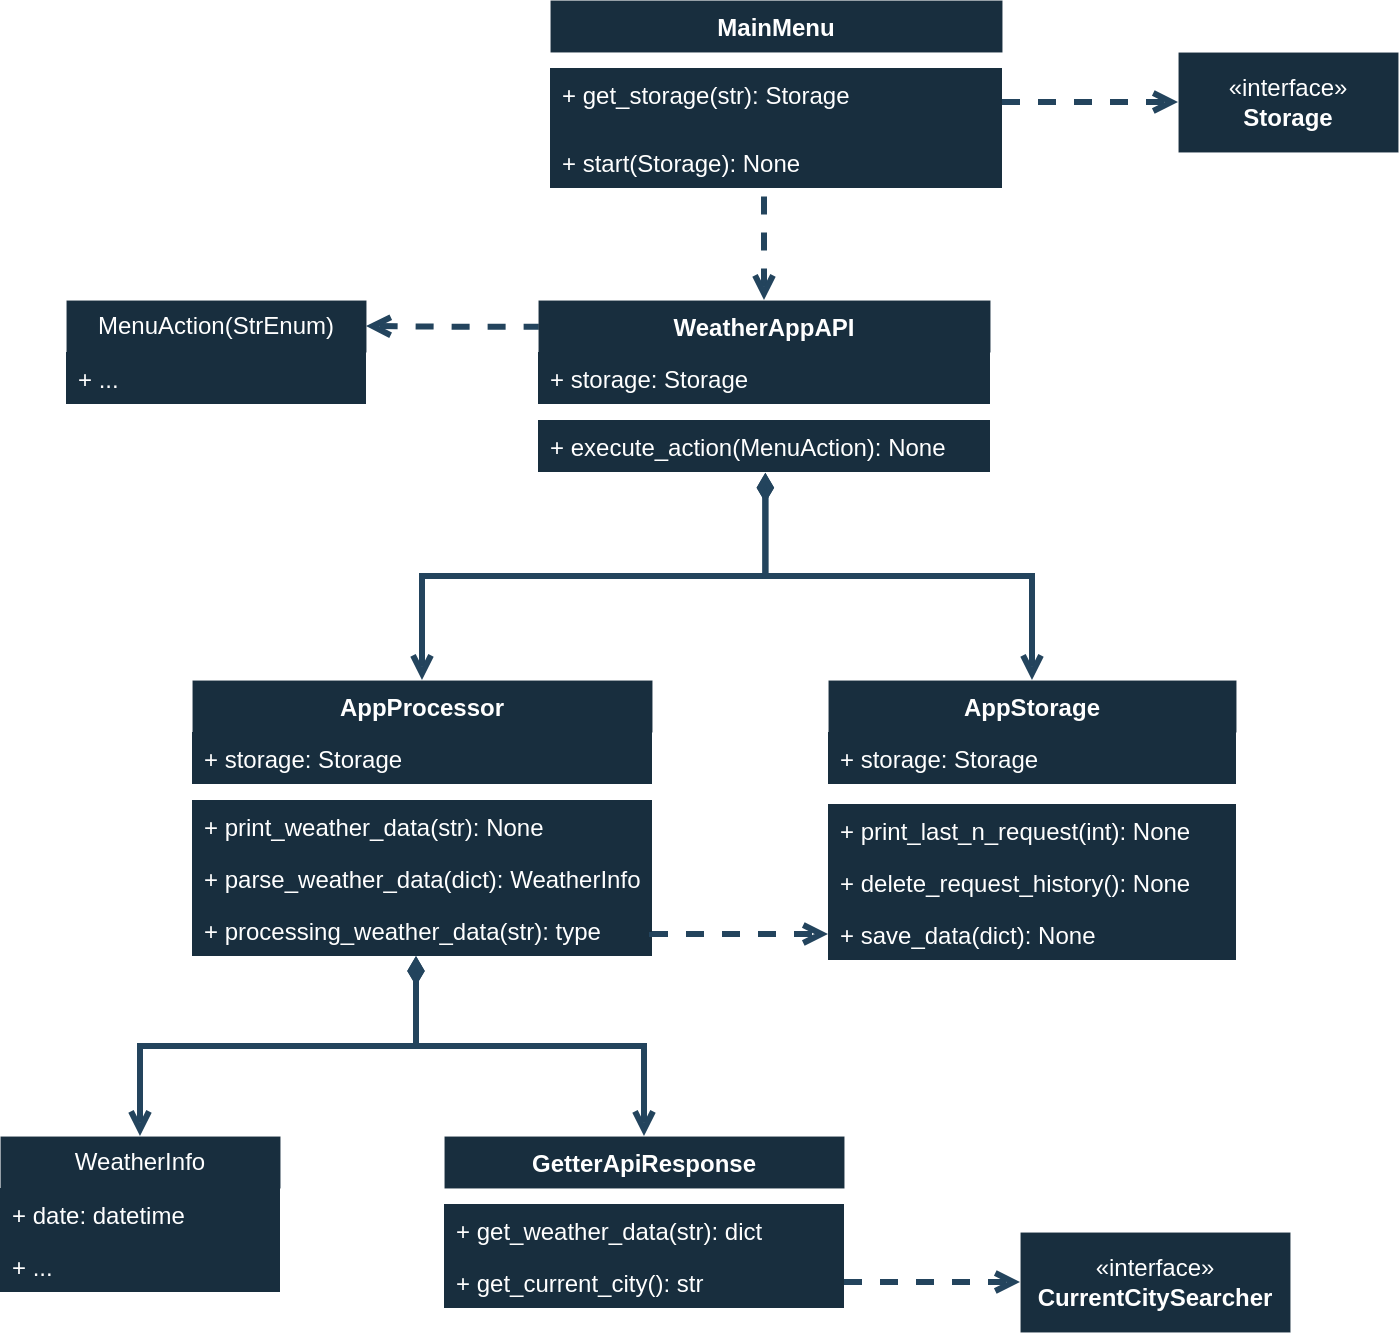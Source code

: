 <mxfile version="22.1.7" type="github" pages="5">
  <diagram id="93b1b9ACabe2tigzqsOj" name="entire_scheme">
    <mxGraphModel dx="1134" dy="871" grid="0" gridSize="10" guides="1" tooltips="1" connect="1" arrows="1" fold="1" page="0" pageScale="1" pageWidth="850" pageHeight="1100" math="0" shadow="0">
      <root>
        <mxCell id="0" />
        <mxCell id="1" parent="0" />
        <mxCell id="PZ9x3JFM8YZ8waJb4UYE-1" value="GetterApiResponse" style="swimlane;fontStyle=1;align=center;verticalAlign=top;childLayout=stackLayout;horizontal=1;startSize=26;horizontalStack=0;resizeParent=1;resizeParentMax=0;resizeLast=0;collapsible=1;marginBottom=0;whiteSpace=wrap;html=1;labelBackgroundColor=none;fillColor=#182E3E;strokeColor=#FFFFFF;fontColor=#FFFFFF;strokeWidth=0;" vertex="1" parent="1">
          <mxGeometry x="1132" y="648" width="200" height="86" as="geometry" />
        </mxCell>
        <mxCell id="PZ9x3JFM8YZ8waJb4UYE-2" value="" style="line;strokeWidth=1;fillColor=none;align=left;verticalAlign=middle;spacingTop=-1;spacingLeft=3;spacingRight=3;rotatable=0;labelPosition=right;points=[];portConstraint=eastwest;strokeColor=#FFFFFF;labelBackgroundColor=none;fontColor=#FFFFFF;" vertex="1" parent="PZ9x3JFM8YZ8waJb4UYE-1">
          <mxGeometry y="26" width="200" height="8" as="geometry" />
        </mxCell>
        <mxCell id="PZ9x3JFM8YZ8waJb4UYE-3" value="+ get_weather_data(str): dict" style="text;strokeColor=none;fillColor=#182E3E;align=left;verticalAlign=top;spacingLeft=4;spacingRight=4;overflow=hidden;rotatable=0;points=[[0,0.5],[1,0.5]];portConstraint=eastwest;whiteSpace=wrap;html=1;labelBackgroundColor=none;fontColor=#FFFFFF;" vertex="1" parent="PZ9x3JFM8YZ8waJb4UYE-1">
          <mxGeometry y="34" width="200" height="26" as="geometry" />
        </mxCell>
        <mxCell id="PZ9x3JFM8YZ8waJb4UYE-4" value="+ get_current_city(): str" style="text;strokeColor=none;fillColor=#182E3E;align=left;verticalAlign=top;spacingLeft=4;spacingRight=4;overflow=hidden;rotatable=0;points=[[0,0.5],[1,0.5]];portConstraint=eastwest;whiteSpace=wrap;html=1;labelBackgroundColor=none;fontColor=#FFFFFF;" vertex="1" parent="PZ9x3JFM8YZ8waJb4UYE-1">
          <mxGeometry y="60" width="200" height="26" as="geometry" />
        </mxCell>
        <mxCell id="PZ9x3JFM8YZ8waJb4UYE-5" value="«interface»&lt;br&gt;&lt;b&gt;CurrentCitySearcher&lt;/b&gt;" style="html=1;whiteSpace=wrap;labelBackgroundColor=none;fillColor=#182E3E;strokeColor=#FFFFFF;fontColor=#FFFFFF;strokeWidth=0;" vertex="1" parent="1">
          <mxGeometry x="1420" y="696" width="135" height="50" as="geometry" />
        </mxCell>
        <mxCell id="PZ9x3JFM8YZ8waJb4UYE-6" style="edgeStyle=orthogonalEdgeStyle;rounded=0;orthogonalLoop=1;jettySize=auto;html=1;exitX=0.5;exitY=0;exitDx=0;exitDy=0;endArrow=diamondThin;endFill=1;labelBackgroundColor=none;strokeColor=#23445D;fontColor=default;strokeWidth=3;startArrow=open;startFill=0;" edge="1" parent="1">
          <mxGeometry relative="1" as="geometry">
            <mxPoint x="980" y="648" as="sourcePoint" />
            <mxPoint x="1118" y="558" as="targetPoint" />
            <Array as="points">
              <mxPoint x="980" y="603" />
              <mxPoint x="1118" y="603" />
              <mxPoint x="1118" y="558" />
            </Array>
          </mxGeometry>
        </mxCell>
        <mxCell id="PZ9x3JFM8YZ8waJb4UYE-7" style="edgeStyle=orthogonalEdgeStyle;rounded=0;orthogonalLoop=1;jettySize=auto;html=1;exitX=0.5;exitY=0;exitDx=0;exitDy=0;endArrow=diamondThin;endFill=1;labelBackgroundColor=none;strokeColor=#23445D;fontColor=default;strokeWidth=3;startArrow=open;startFill=0;" edge="1" parent="1" source="PZ9x3JFM8YZ8waJb4UYE-1">
          <mxGeometry relative="1" as="geometry">
            <mxPoint x="1118" y="558" as="targetPoint" />
            <Array as="points">
              <mxPoint x="1232" y="603" />
              <mxPoint x="1118" y="603" />
              <mxPoint x="1118" y="558" />
            </Array>
          </mxGeometry>
        </mxCell>
        <mxCell id="PZ9x3JFM8YZ8waJb4UYE-8" value="WeatherInfo" style="swimlane;fontStyle=0;childLayout=stackLayout;horizontal=1;startSize=26;fillColor=#182E3E;horizontalStack=0;resizeParent=1;resizeParentMax=0;resizeLast=0;collapsible=1;marginBottom=0;whiteSpace=wrap;html=1;labelBackgroundColor=none;strokeColor=#FFFFFF;fontColor=#FFFFFF;strokeWidth=0;" vertex="1" parent="1">
          <mxGeometry x="910" y="648" width="140" height="78" as="geometry" />
        </mxCell>
        <mxCell id="PZ9x3JFM8YZ8waJb4UYE-9" value="+&amp;nbsp;date: datetime" style="text;strokeColor=none;fillColor=#182E3E;align=left;verticalAlign=top;spacingLeft=4;spacingRight=4;overflow=hidden;rotatable=0;points=[[0,0.5],[1,0.5]];portConstraint=eastwest;whiteSpace=wrap;html=1;labelBackgroundColor=none;fontColor=#FFFFFF;" vertex="1" parent="PZ9x3JFM8YZ8waJb4UYE-8">
          <mxGeometry y="26" width="140" height="26" as="geometry" />
        </mxCell>
        <mxCell id="PZ9x3JFM8YZ8waJb4UYE-10" value="+ ..." style="text;strokeColor=none;fillColor=#182E3E;align=left;verticalAlign=top;spacingLeft=4;spacingRight=4;overflow=hidden;rotatable=0;points=[[0,0.5],[1,0.5]];portConstraint=eastwest;whiteSpace=wrap;html=1;labelBackgroundColor=none;fontColor=#FFFFFF;" vertex="1" parent="PZ9x3JFM8YZ8waJb4UYE-8">
          <mxGeometry y="52" width="140" height="26" as="geometry" />
        </mxCell>
        <mxCell id="PZ9x3JFM8YZ8waJb4UYE-11" style="edgeStyle=orthogonalEdgeStyle;rounded=0;orthogonalLoop=1;jettySize=auto;html=1;exitX=1;exitY=0.5;exitDx=0;exitDy=0;entryX=0;entryY=0.5;entryDx=0;entryDy=0;strokeWidth=3;endArrow=open;endFill=0;strokeColor=#23445D;dashed=1;" edge="1" parent="1" source="PZ9x3JFM8YZ8waJb4UYE-4" target="PZ9x3JFM8YZ8waJb4UYE-5">
          <mxGeometry relative="1" as="geometry" />
        </mxCell>
        <mxCell id="PZ9x3JFM8YZ8waJb4UYE-12" value="MainMenu" style="swimlane;fontStyle=1;align=center;verticalAlign=top;childLayout=stackLayout;horizontal=1;startSize=26;horizontalStack=0;resizeParent=1;resizeParentMax=0;resizeLast=0;collapsible=1;marginBottom=0;whiteSpace=wrap;html=1;labelBackgroundColor=none;fillColor=#182E3E;strokeColor=#FFFFFF;fontColor=#FFFFFF;strokeWidth=0;" vertex="1" parent="1">
          <mxGeometry x="1185" y="80" width="226" height="94" as="geometry" />
        </mxCell>
        <mxCell id="PZ9x3JFM8YZ8waJb4UYE-13" value="" style="line;strokeWidth=1;fillColor=#182E3E;align=left;verticalAlign=middle;spacingTop=-1;spacingLeft=3;spacingRight=3;rotatable=0;labelPosition=right;points=[];portConstraint=eastwest;strokeColor=#FFFFFF;labelBackgroundColor=none;fontColor=#FFFFFF;" vertex="1" parent="PZ9x3JFM8YZ8waJb4UYE-12">
          <mxGeometry y="26" width="226" height="8" as="geometry" />
        </mxCell>
        <mxCell id="PZ9x3JFM8YZ8waJb4UYE-14" value="+ get_storage(str): Storage" style="text;strokeColor=none;fillColor=#182E3E;align=left;verticalAlign=top;spacingLeft=4;spacingRight=4;overflow=hidden;rotatable=0;points=[[0,0.5],[1,0.5]];portConstraint=eastwest;whiteSpace=wrap;html=1;labelBackgroundColor=none;fontColor=#FFFFFF;" vertex="1" parent="PZ9x3JFM8YZ8waJb4UYE-12">
          <mxGeometry y="34" width="226" height="34" as="geometry" />
        </mxCell>
        <mxCell id="PZ9x3JFM8YZ8waJb4UYE-15" value="+ start(Storage): None" style="text;strokeColor=none;fillColor=#182E3E;align=left;verticalAlign=top;spacingLeft=4;spacingRight=4;overflow=hidden;rotatable=0;points=[[0,0.5],[1,0.5]];portConstraint=eastwest;whiteSpace=wrap;html=1;labelBackgroundColor=none;fontColor=#FFFFFF;" vertex="1" parent="PZ9x3JFM8YZ8waJb4UYE-12">
          <mxGeometry y="68" width="226" height="26" as="geometry" />
        </mxCell>
        <mxCell id="PZ9x3JFM8YZ8waJb4UYE-16" value="AppProcessor" style="swimlane;fontStyle=1;align=center;verticalAlign=top;childLayout=stackLayout;horizontal=1;startSize=26;horizontalStack=0;resizeParent=1;resizeParentMax=0;resizeLast=0;collapsible=1;marginBottom=0;whiteSpace=wrap;html=1;labelBackgroundColor=none;fillColor=#182E3E;strokeColor=#FFFFFF;fontColor=#FFFFFF;strokeWidth=0;" vertex="1" parent="1">
          <mxGeometry x="1006" y="420" width="230" height="138" as="geometry" />
        </mxCell>
        <mxCell id="PZ9x3JFM8YZ8waJb4UYE-17" value="+ storage: Storage" style="text;strokeColor=none;fillColor=#182E3E;align=left;verticalAlign=top;spacingLeft=4;spacingRight=4;overflow=hidden;rotatable=0;points=[[0,0.5],[1,0.5]];portConstraint=eastwest;whiteSpace=wrap;html=1;labelBackgroundColor=none;fontColor=#FFFFFF;" vertex="1" parent="PZ9x3JFM8YZ8waJb4UYE-16">
          <mxGeometry y="26" width="230" height="26" as="geometry" />
        </mxCell>
        <mxCell id="PZ9x3JFM8YZ8waJb4UYE-18" value="" style="line;strokeWidth=1;fillColor=none;align=left;verticalAlign=middle;spacingTop=-1;spacingLeft=3;spacingRight=3;rotatable=0;labelPosition=right;points=[];portConstraint=eastwest;strokeColor=#FFFFFF;labelBackgroundColor=none;fontColor=#FFFFFF;" vertex="1" parent="PZ9x3JFM8YZ8waJb4UYE-16">
          <mxGeometry y="52" width="230" height="8" as="geometry" />
        </mxCell>
        <mxCell id="PZ9x3JFM8YZ8waJb4UYE-19" value="+ print_weather_data(str): None" style="text;strokeColor=none;fillColor=#182E3E;align=left;verticalAlign=top;spacingLeft=4;spacingRight=4;overflow=hidden;rotatable=0;points=[[0,0.5],[1,0.5]];portConstraint=eastwest;whiteSpace=wrap;html=1;labelBackgroundColor=none;fontColor=#FFFFFF;" vertex="1" parent="PZ9x3JFM8YZ8waJb4UYE-16">
          <mxGeometry y="60" width="230" height="26" as="geometry" />
        </mxCell>
        <mxCell id="PZ9x3JFM8YZ8waJb4UYE-20" value="+ parse_weather_data(dict): WeatherInfo" style="text;strokeColor=none;fillColor=#182E3E;align=left;verticalAlign=top;spacingLeft=4;spacingRight=4;overflow=hidden;rotatable=0;points=[[0,0.5],[1,0.5]];portConstraint=eastwest;whiteSpace=wrap;html=1;labelBackgroundColor=none;fontColor=#FFFFFF;" vertex="1" parent="PZ9x3JFM8YZ8waJb4UYE-16">
          <mxGeometry y="86" width="230" height="26" as="geometry" />
        </mxCell>
        <mxCell id="PZ9x3JFM8YZ8waJb4UYE-21" value="+ processing_weather_data(str): type" style="text;strokeColor=none;fillColor=#182E3E;align=left;verticalAlign=top;spacingLeft=4;spacingRight=4;overflow=hidden;rotatable=0;points=[[0,0.5],[1,0.5]];portConstraint=eastwest;whiteSpace=wrap;html=1;labelBackgroundColor=none;fontColor=#FFFFFF;" vertex="1" parent="PZ9x3JFM8YZ8waJb4UYE-16">
          <mxGeometry y="112" width="230" height="26" as="geometry" />
        </mxCell>
        <mxCell id="PZ9x3JFM8YZ8waJb4UYE-22" value="AppStorage" style="swimlane;fontStyle=1;align=center;verticalAlign=top;childLayout=stackLayout;horizontal=1;startSize=26;horizontalStack=0;resizeParent=1;resizeParentMax=0;resizeLast=0;collapsible=1;marginBottom=0;whiteSpace=wrap;html=1;labelBackgroundColor=none;fillColor=#182E3E;strokeColor=#FFFFFF;fontColor=#FFFFFF;strokeWidth=0;" vertex="1" parent="1">
          <mxGeometry x="1324" y="420" width="204" height="140" as="geometry" />
        </mxCell>
        <mxCell id="PZ9x3JFM8YZ8waJb4UYE-23" value="+ storage: Storage" style="text;strokeColor=none;fillColor=#182E3E;align=left;verticalAlign=top;spacingLeft=4;spacingRight=4;overflow=hidden;rotatable=0;points=[[0,0.5],[1,0.5]];portConstraint=eastwest;whiteSpace=wrap;html=1;labelBackgroundColor=none;fontColor=#FFFFFF;" vertex="1" parent="PZ9x3JFM8YZ8waJb4UYE-22">
          <mxGeometry y="26" width="204" height="26" as="geometry" />
        </mxCell>
        <mxCell id="PZ9x3JFM8YZ8waJb4UYE-24" value="" style="line;strokeWidth=1;fillColor=none;align=left;verticalAlign=middle;spacingTop=-1;spacingLeft=3;spacingRight=3;rotatable=0;labelPosition=right;points=[];portConstraint=eastwest;strokeColor=#FFFFFF;labelBackgroundColor=none;fontColor=#FFFFFF;" vertex="1" parent="PZ9x3JFM8YZ8waJb4UYE-22">
          <mxGeometry y="52" width="204" height="10" as="geometry" />
        </mxCell>
        <mxCell id="PZ9x3JFM8YZ8waJb4UYE-25" value="+ print_last_n_request(int): None" style="text;strokeColor=none;fillColor=#182E3E;align=left;verticalAlign=top;spacingLeft=4;spacingRight=4;overflow=hidden;rotatable=0;points=[[0,0.5],[1,0.5]];portConstraint=eastwest;whiteSpace=wrap;html=1;labelBackgroundColor=none;fontColor=#FFFFFF;" vertex="1" parent="PZ9x3JFM8YZ8waJb4UYE-22">
          <mxGeometry y="62" width="204" height="26" as="geometry" />
        </mxCell>
        <mxCell id="PZ9x3JFM8YZ8waJb4UYE-26" value="+ delete_request_history(): None" style="text;strokeColor=none;fillColor=#182E3E;align=left;verticalAlign=top;spacingLeft=4;spacingRight=4;overflow=hidden;rotatable=0;points=[[0,0.5],[1,0.5]];portConstraint=eastwest;whiteSpace=wrap;html=1;labelBackgroundColor=none;fontColor=#FFFFFF;" vertex="1" parent="PZ9x3JFM8YZ8waJb4UYE-22">
          <mxGeometry y="88" width="204" height="26" as="geometry" />
        </mxCell>
        <mxCell id="PZ9x3JFM8YZ8waJb4UYE-27" value="+ save_data(dict): None" style="text;strokeColor=none;fillColor=#182E3E;align=left;verticalAlign=top;spacingLeft=4;spacingRight=4;overflow=hidden;rotatable=0;points=[[0,0.5],[1,0.5]];portConstraint=eastwest;whiteSpace=wrap;html=1;labelBackgroundColor=none;fontColor=#FFFFFF;" vertex="1" parent="PZ9x3JFM8YZ8waJb4UYE-22">
          <mxGeometry y="114" width="204" height="26" as="geometry" />
        </mxCell>
        <mxCell id="PZ9x3JFM8YZ8waJb4UYE-28" value="«interface»&lt;br&gt;&lt;b&gt;Storage&lt;/b&gt;" style="html=1;whiteSpace=wrap;labelBackgroundColor=none;fillColor=#182E3E;strokeColor=#FFFFFF;fontColor=#FFFFFF;strokeWidth=0;" vertex="1" parent="1">
          <mxGeometry x="1499" y="106" width="110" height="50" as="geometry" />
        </mxCell>
        <mxCell id="PZ9x3JFM8YZ8waJb4UYE-29" style="edgeStyle=orthogonalEdgeStyle;rounded=0;orthogonalLoop=1;jettySize=auto;html=1;exitX=0.008;exitY=0.156;exitDx=0;exitDy=0;entryX=1;entryY=0.25;entryDx=0;entryDy=0;labelBackgroundColor=none;strokeColor=#23445D;fontColor=default;strokeWidth=3;exitPerimeter=0;dashed=1;endArrow=open;endFill=0;" edge="1" parent="1" source="PZ9x3JFM8YZ8waJb4UYE-30">
          <mxGeometry relative="1" as="geometry">
            <Array as="points" />
            <mxPoint x="1093" y="243" as="targetPoint" />
          </mxGeometry>
        </mxCell>
        <mxCell id="PZ9x3JFM8YZ8waJb4UYE-30" value="WeatherAppAPI" style="swimlane;fontStyle=1;align=center;verticalAlign=top;childLayout=stackLayout;horizontal=1;startSize=26;horizontalStack=0;resizeParent=1;resizeParentMax=0;resizeLast=0;collapsible=1;marginBottom=0;whiteSpace=wrap;html=1;labelBackgroundColor=none;fillColor=#182E3E;strokeColor=#FFFFFF;fontColor=#FFFFFF;strokeWidth=0;" vertex="1" parent="1">
          <mxGeometry x="1179" y="230" width="226" height="86" as="geometry" />
        </mxCell>
        <mxCell id="PZ9x3JFM8YZ8waJb4UYE-31" value="+ storage: Storage" style="text;strokeColor=none;fillColor=#182E3E;align=left;verticalAlign=top;spacingLeft=4;spacingRight=4;overflow=hidden;rotatable=0;points=[[0,0.5],[1,0.5]];portConstraint=eastwest;whiteSpace=wrap;html=1;labelBackgroundColor=none;fontColor=#FFFFFF;" vertex="1" parent="PZ9x3JFM8YZ8waJb4UYE-30">
          <mxGeometry y="26" width="226" height="26" as="geometry" />
        </mxCell>
        <mxCell id="PZ9x3JFM8YZ8waJb4UYE-32" value="" style="line;strokeWidth=1;fillColor=#182E3E;align=left;verticalAlign=middle;spacingTop=-1;spacingLeft=3;spacingRight=3;rotatable=0;labelPosition=right;points=[];portConstraint=eastwest;strokeColor=#FFFFFF;labelBackgroundColor=none;fontColor=#FFFFFF;" vertex="1" parent="PZ9x3JFM8YZ8waJb4UYE-30">
          <mxGeometry y="52" width="226" height="8" as="geometry" />
        </mxCell>
        <mxCell id="PZ9x3JFM8YZ8waJb4UYE-33" value="+ execute_action(MenuAction): None" style="text;strokeColor=none;fillColor=#182E3E;align=left;verticalAlign=top;spacingLeft=4;spacingRight=4;overflow=hidden;rotatable=0;points=[[0,0.5],[1,0.5]];portConstraint=eastwest;whiteSpace=wrap;html=1;labelBackgroundColor=none;fontColor=#FFFFFF;" vertex="1" parent="PZ9x3JFM8YZ8waJb4UYE-30">
          <mxGeometry y="60" width="226" height="26" as="geometry" />
        </mxCell>
        <mxCell id="PZ9x3JFM8YZ8waJb4UYE-34" style="edgeStyle=orthogonalEdgeStyle;rounded=0;orthogonalLoop=1;jettySize=auto;html=1;exitX=0.5;exitY=0;exitDx=0;exitDy=0;endArrow=none;endFill=0;startArrow=open;startFill=0;labelBackgroundColor=none;strokeColor=#23445D;fontColor=default;strokeWidth=3;dashed=1;" edge="1" parent="1" source="PZ9x3JFM8YZ8waJb4UYE-30">
          <mxGeometry relative="1" as="geometry">
            <Array as="points">
              <mxPoint x="1292" y="174" />
            </Array>
            <mxPoint x="1292" y="174" as="targetPoint" />
          </mxGeometry>
        </mxCell>
        <mxCell id="PZ9x3JFM8YZ8waJb4UYE-35" style="edgeStyle=orthogonalEdgeStyle;rounded=0;orthogonalLoop=1;jettySize=auto;html=1;exitX=0.5;exitY=0;exitDx=0;exitDy=0;entryX=0.503;entryY=1.015;entryDx=0;entryDy=0;entryPerimeter=0;endArrow=diamondThin;endFill=1;labelBackgroundColor=none;strokeColor=#23445D;fontColor=default;strokeWidth=3;startArrow=open;startFill=0;" edge="1" parent="1" source="PZ9x3JFM8YZ8waJb4UYE-16" target="PZ9x3JFM8YZ8waJb4UYE-33">
          <mxGeometry relative="1" as="geometry" />
        </mxCell>
        <mxCell id="PZ9x3JFM8YZ8waJb4UYE-36" style="edgeStyle=orthogonalEdgeStyle;rounded=0;orthogonalLoop=1;jettySize=auto;html=1;exitX=0.5;exitY=0;exitDx=0;exitDy=0;entryX=0.503;entryY=1.015;entryDx=0;entryDy=0;entryPerimeter=0;endArrow=diamondThin;endFill=1;labelBackgroundColor=none;strokeColor=#23445D;fontColor=default;strokeWidth=3;startArrow=open;startFill=0;" edge="1" parent="1" source="PZ9x3JFM8YZ8waJb4UYE-22" target="PZ9x3JFM8YZ8waJb4UYE-33">
          <mxGeometry relative="1" as="geometry" />
        </mxCell>
        <mxCell id="PZ9x3JFM8YZ8waJb4UYE-37" value="MenuAction(StrEnum)" style="swimlane;fontStyle=0;childLayout=stackLayout;horizontal=1;startSize=26;fillColor=#182E3E;horizontalStack=0;resizeParent=1;resizeParentMax=0;resizeLast=0;collapsible=1;marginBottom=0;whiteSpace=wrap;html=1;labelBackgroundColor=none;strokeColor=#FFFFFF;fontColor=#FFFFFF;strokeWidth=0;" vertex="1" parent="1">
          <mxGeometry x="943" y="230" width="150" height="52" as="geometry" />
        </mxCell>
        <mxCell id="PZ9x3JFM8YZ8waJb4UYE-38" value="+ ..." style="text;strokeColor=none;fillColor=#182E3E;align=left;verticalAlign=top;spacingLeft=4;spacingRight=4;overflow=hidden;rotatable=0;points=[[0,0.5],[1,0.5]];portConstraint=eastwest;whiteSpace=wrap;html=1;labelBackgroundColor=none;fontColor=#FFFFFF;" vertex="1" parent="PZ9x3JFM8YZ8waJb4UYE-37">
          <mxGeometry y="26" width="150" height="26" as="geometry" />
        </mxCell>
        <mxCell id="PZ9x3JFM8YZ8waJb4UYE-39" style="edgeStyle=orthogonalEdgeStyle;rounded=0;orthogonalLoop=1;jettySize=auto;html=1;entryX=0;entryY=0.5;entryDx=0;entryDy=0;strokeColor=#23445D;strokeWidth=3;dashed=1;endArrow=open;endFill=0;" edge="1" parent="1" target="PZ9x3JFM8YZ8waJb4UYE-27">
          <mxGeometry relative="1" as="geometry">
            <mxPoint x="1236" y="546" as="sourcePoint" />
            <Array as="points">
              <mxPoint x="1236" y="547" />
            </Array>
          </mxGeometry>
        </mxCell>
        <mxCell id="PZ9x3JFM8YZ8waJb4UYE-40" style="edgeStyle=orthogonalEdgeStyle;rounded=0;orthogonalLoop=1;jettySize=auto;html=1;exitX=1;exitY=0.5;exitDx=0;exitDy=0;entryX=0;entryY=0.5;entryDx=0;entryDy=0;strokeWidth=3;endArrow=open;endFill=0;strokeColor=#23445D;dashed=1;" edge="1" parent="1" source="PZ9x3JFM8YZ8waJb4UYE-14" target="PZ9x3JFM8YZ8waJb4UYE-28">
          <mxGeometry relative="1" as="geometry" />
        </mxCell>
      </root>
    </mxGraphModel>
  </diagram>
  <diagram id="C5RBs43oDa-KdzZeNtuy" name="upper_level">
    <mxGraphModel dx="1534" dy="871" grid="0" gridSize="10" guides="1" tooltips="1" connect="1" arrows="1" fold="1" page="0" pageScale="1" pageWidth="827" pageHeight="1169" math="0" shadow="0">
      <root>
        <mxCell id="WIyWlLk6GJQsqaUBKTNV-0" />
        <mxCell id="WIyWlLk6GJQsqaUBKTNV-1" parent="WIyWlLk6GJQsqaUBKTNV-0" />
        <mxCell id="umTQImjbJR3cFgYW0K2t-9" value="MainMenu" style="swimlane;fontStyle=1;align=center;verticalAlign=top;childLayout=stackLayout;horizontal=1;startSize=26;horizontalStack=0;resizeParent=1;resizeParentMax=0;resizeLast=0;collapsible=1;marginBottom=0;whiteSpace=wrap;html=1;labelBackgroundColor=none;fillColor=#182E3E;strokeColor=#FFFFFF;fontColor=#FFFFFF;strokeWidth=0;" parent="WIyWlLk6GJQsqaUBKTNV-1" vertex="1">
          <mxGeometry x="722" y="140" width="226" height="94" as="geometry" />
        </mxCell>
        <mxCell id="umTQImjbJR3cFgYW0K2t-10" value="" style="line;strokeWidth=1;fillColor=#182E3E;align=left;verticalAlign=middle;spacingTop=-1;spacingLeft=3;spacingRight=3;rotatable=0;labelPosition=right;points=[];portConstraint=eastwest;strokeColor=#FFFFFF;labelBackgroundColor=none;fontColor=#FFFFFF;" parent="umTQImjbJR3cFgYW0K2t-9" vertex="1">
          <mxGeometry y="26" width="226" height="8" as="geometry" />
        </mxCell>
        <mxCell id="umTQImjbJR3cFgYW0K2t-11" value="+ get_storage(str): Storage" style="text;strokeColor=none;fillColor=#182E3E;align=left;verticalAlign=top;spacingLeft=4;spacingRight=4;overflow=hidden;rotatable=0;points=[[0,0.5],[1,0.5]];portConstraint=eastwest;whiteSpace=wrap;html=1;labelBackgroundColor=none;fontColor=#FFFFFF;" parent="umTQImjbJR3cFgYW0K2t-9" vertex="1">
          <mxGeometry y="34" width="226" height="34" as="geometry" />
        </mxCell>
        <mxCell id="umTQImjbJR3cFgYW0K2t-12" value="+ start(Storage): None" style="text;strokeColor=none;fillColor=#182E3E;align=left;verticalAlign=top;spacingLeft=4;spacingRight=4;overflow=hidden;rotatable=0;points=[[0,0.5],[1,0.5]];portConstraint=eastwest;whiteSpace=wrap;html=1;labelBackgroundColor=none;fontColor=#FFFFFF;" parent="umTQImjbJR3cFgYW0K2t-9" vertex="1">
          <mxGeometry y="68" width="226" height="26" as="geometry" />
        </mxCell>
        <mxCell id="umTQImjbJR3cFgYW0K2t-29" value="«interface»&lt;br&gt;&lt;b&gt;Storage&lt;/b&gt;" style="html=1;whiteSpace=wrap;labelBackgroundColor=none;fillColor=#182E3E;strokeColor=#FFFFFF;fontColor=#FFFFFF;strokeWidth=0;" parent="WIyWlLk6GJQsqaUBKTNV-1" vertex="1">
          <mxGeometry x="1036" y="166" width="110" height="50" as="geometry" />
        </mxCell>
        <mxCell id="umTQImjbJR3cFgYW0K2t-51" style="edgeStyle=orthogonalEdgeStyle;rounded=0;orthogonalLoop=1;jettySize=auto;html=1;exitX=0.008;exitY=0.156;exitDx=0;exitDy=0;entryX=1;entryY=0.25;entryDx=0;entryDy=0;labelBackgroundColor=none;strokeColor=#23445D;fontColor=default;strokeWidth=3;exitPerimeter=0;dashed=1;endArrow=open;endFill=0;" parent="WIyWlLk6GJQsqaUBKTNV-1" source="umTQImjbJR3cFgYW0K2t-52" edge="1">
          <mxGeometry relative="1" as="geometry">
            <Array as="points" />
            <mxPoint x="630" y="303" as="targetPoint" />
          </mxGeometry>
        </mxCell>
        <mxCell id="umTQImjbJR3cFgYW0K2t-52" value="WeatherAppAPI" style="swimlane;fontStyle=1;align=center;verticalAlign=top;childLayout=stackLayout;horizontal=1;startSize=26;horizontalStack=0;resizeParent=1;resizeParentMax=0;resizeLast=0;collapsible=1;marginBottom=0;whiteSpace=wrap;html=1;labelBackgroundColor=none;fillColor=#182E3E;strokeColor=#FFFFFF;fontColor=#FFFFFF;strokeWidth=0;" parent="WIyWlLk6GJQsqaUBKTNV-1" vertex="1">
          <mxGeometry x="716" y="290" width="226" height="86" as="geometry" />
        </mxCell>
        <mxCell id="umTQImjbJR3cFgYW0K2t-53" value="+ storage: Storage" style="text;strokeColor=none;fillColor=#182E3E;align=left;verticalAlign=top;spacingLeft=4;spacingRight=4;overflow=hidden;rotatable=0;points=[[0,0.5],[1,0.5]];portConstraint=eastwest;whiteSpace=wrap;html=1;labelBackgroundColor=none;fontColor=#FFFFFF;" parent="umTQImjbJR3cFgYW0K2t-52" vertex="1">
          <mxGeometry y="26" width="226" height="26" as="geometry" />
        </mxCell>
        <mxCell id="umTQImjbJR3cFgYW0K2t-54" value="" style="line;strokeWidth=1;fillColor=#182E3E;align=left;verticalAlign=middle;spacingTop=-1;spacingLeft=3;spacingRight=3;rotatable=0;labelPosition=right;points=[];portConstraint=eastwest;strokeColor=#FFFFFF;labelBackgroundColor=none;fontColor=#FFFFFF;" parent="umTQImjbJR3cFgYW0K2t-52" vertex="1">
          <mxGeometry y="52" width="226" height="8" as="geometry" />
        </mxCell>
        <mxCell id="umTQImjbJR3cFgYW0K2t-55" value="+ execute_action(MenuAction): None" style="text;strokeColor=none;fillColor=#182E3E;align=left;verticalAlign=top;spacingLeft=4;spacingRight=4;overflow=hidden;rotatable=0;points=[[0,0.5],[1,0.5]];portConstraint=eastwest;whiteSpace=wrap;html=1;labelBackgroundColor=none;fontColor=#FFFFFF;" parent="umTQImjbJR3cFgYW0K2t-52" vertex="1">
          <mxGeometry y="60" width="226" height="26" as="geometry" />
        </mxCell>
        <mxCell id="umTQImjbJR3cFgYW0K2t-58" style="edgeStyle=orthogonalEdgeStyle;rounded=0;orthogonalLoop=1;jettySize=auto;html=1;exitX=0.5;exitY=0;exitDx=0;exitDy=0;endArrow=none;endFill=0;startArrow=open;startFill=0;labelBackgroundColor=none;strokeColor=#23445D;fontColor=default;strokeWidth=3;dashed=1;" parent="WIyWlLk6GJQsqaUBKTNV-1" source="umTQImjbJR3cFgYW0K2t-52" edge="1">
          <mxGeometry relative="1" as="geometry">
            <Array as="points">
              <mxPoint x="829" y="234" />
            </Array>
            <mxPoint x="829" y="234" as="targetPoint" />
          </mxGeometry>
        </mxCell>
        <mxCell id="umTQImjbJR3cFgYW0K2t-63" value="MenuAction(StrEnum)" style="swimlane;fontStyle=0;childLayout=stackLayout;horizontal=1;startSize=26;fillColor=#182E3E;horizontalStack=0;resizeParent=1;resizeParentMax=0;resizeLast=0;collapsible=1;marginBottom=0;whiteSpace=wrap;html=1;labelBackgroundColor=none;strokeColor=#FFFFFF;fontColor=#FFFFFF;strokeWidth=0;" parent="WIyWlLk6GJQsqaUBKTNV-1" vertex="1">
          <mxGeometry x="480" y="290" width="150" height="52" as="geometry" />
        </mxCell>
        <mxCell id="umTQImjbJR3cFgYW0K2t-64" value="+ ..." style="text;strokeColor=none;fillColor=#182E3E;align=left;verticalAlign=top;spacingLeft=4;spacingRight=4;overflow=hidden;rotatable=0;points=[[0,0.5],[1,0.5]];portConstraint=eastwest;whiteSpace=wrap;html=1;labelBackgroundColor=none;fontColor=#FFFFFF;" parent="umTQImjbJR3cFgYW0K2t-63" vertex="1">
          <mxGeometry y="26" width="150" height="26" as="geometry" />
        </mxCell>
        <mxCell id="QpEJRGyFlIouamz-r-d9-1" style="edgeStyle=orthogonalEdgeStyle;rounded=0;orthogonalLoop=1;jettySize=auto;html=1;exitX=1;exitY=0.5;exitDx=0;exitDy=0;entryX=0;entryY=0.5;entryDx=0;entryDy=0;strokeWidth=3;endArrow=open;endFill=0;strokeColor=#23445D;dashed=1;" edge="1" parent="WIyWlLk6GJQsqaUBKTNV-1" source="umTQImjbJR3cFgYW0K2t-11" target="umTQImjbJR3cFgYW0K2t-29">
          <mxGeometry relative="1" as="geometry" />
        </mxCell>
      </root>
    </mxGraphModel>
  </diagram>
  <diagram id="RRtxWI4iG5rRKUanPXGy" name="bottom_level">
    <mxGraphModel dx="771" dy="708" grid="0" gridSize="10" guides="1" tooltips="1" connect="1" arrows="1" fold="1" page="0" pageScale="1" pageWidth="850" pageHeight="1100" math="0" shadow="0">
      <root>
        <mxCell id="0" />
        <mxCell id="1" parent="0" />
        <mxCell id="ictvwXV3fuZVK6ms2mgW-1" value="AppProcessor" style="swimlane;fontStyle=1;align=center;verticalAlign=top;childLayout=stackLayout;horizontal=1;startSize=26;horizontalStack=0;resizeParent=1;resizeParentMax=0;resizeLast=0;collapsible=1;marginBottom=0;whiteSpace=wrap;html=1;labelBackgroundColor=none;fillColor=#182E3E;strokeColor=#FFFFFF;fontColor=#FFFFFF;strokeWidth=0;" vertex="1" parent="1">
          <mxGeometry x="953" y="330" width="230" height="138" as="geometry" />
        </mxCell>
        <mxCell id="ictvwXV3fuZVK6ms2mgW-2" value="+ storage: Storage" style="text;strokeColor=none;fillColor=#182E3E;align=left;verticalAlign=top;spacingLeft=4;spacingRight=4;overflow=hidden;rotatable=0;points=[[0,0.5],[1,0.5]];portConstraint=eastwest;whiteSpace=wrap;html=1;labelBackgroundColor=none;fontColor=#FFFFFF;" vertex="1" parent="ictvwXV3fuZVK6ms2mgW-1">
          <mxGeometry y="26" width="230" height="26" as="geometry" />
        </mxCell>
        <mxCell id="ictvwXV3fuZVK6ms2mgW-3" value="" style="line;strokeWidth=1;fillColor=none;align=left;verticalAlign=middle;spacingTop=-1;spacingLeft=3;spacingRight=3;rotatable=0;labelPosition=right;points=[];portConstraint=eastwest;strokeColor=#FFFFFF;labelBackgroundColor=none;fontColor=#FFFFFF;" vertex="1" parent="ictvwXV3fuZVK6ms2mgW-1">
          <mxGeometry y="52" width="230" height="8" as="geometry" />
        </mxCell>
        <mxCell id="ictvwXV3fuZVK6ms2mgW-4" value="+ print_weather_data(str): None" style="text;strokeColor=none;fillColor=#182E3E;align=left;verticalAlign=top;spacingLeft=4;spacingRight=4;overflow=hidden;rotatable=0;points=[[0,0.5],[1,0.5]];portConstraint=eastwest;whiteSpace=wrap;html=1;labelBackgroundColor=none;fontColor=#FFFFFF;" vertex="1" parent="ictvwXV3fuZVK6ms2mgW-1">
          <mxGeometry y="60" width="230" height="26" as="geometry" />
        </mxCell>
        <mxCell id="ictvwXV3fuZVK6ms2mgW-5" value="+ parse_weather_data(dict): WeatherInfo" style="text;strokeColor=none;fillColor=#182E3E;align=left;verticalAlign=top;spacingLeft=4;spacingRight=4;overflow=hidden;rotatable=0;points=[[0,0.5],[1,0.5]];portConstraint=eastwest;whiteSpace=wrap;html=1;labelBackgroundColor=none;fontColor=#FFFFFF;" vertex="1" parent="ictvwXV3fuZVK6ms2mgW-1">
          <mxGeometry y="86" width="230" height="26" as="geometry" />
        </mxCell>
        <mxCell id="ictvwXV3fuZVK6ms2mgW-6" value="+ processing_weather_data(str): type" style="text;strokeColor=none;fillColor=#182E3E;align=left;verticalAlign=top;spacingLeft=4;spacingRight=4;overflow=hidden;rotatable=0;points=[[0,0.5],[1,0.5]];portConstraint=eastwest;whiteSpace=wrap;html=1;labelBackgroundColor=none;fontColor=#FFFFFF;" vertex="1" parent="ictvwXV3fuZVK6ms2mgW-1">
          <mxGeometry y="112" width="230" height="26" as="geometry" />
        </mxCell>
        <mxCell id="ictvwXV3fuZVK6ms2mgW-7" value="AppStorage" style="swimlane;fontStyle=1;align=center;verticalAlign=top;childLayout=stackLayout;horizontal=1;startSize=26;horizontalStack=0;resizeParent=1;resizeParentMax=0;resizeLast=0;collapsible=1;marginBottom=0;whiteSpace=wrap;html=1;labelBackgroundColor=none;fillColor=#182E3E;strokeColor=#FFFFFF;fontColor=#FFFFFF;strokeWidth=0;" vertex="1" parent="1">
          <mxGeometry x="1271" y="330" width="204" height="140" as="geometry" />
        </mxCell>
        <mxCell id="ictvwXV3fuZVK6ms2mgW-8" value="+ storage: Storage" style="text;strokeColor=none;fillColor=#182E3E;align=left;verticalAlign=top;spacingLeft=4;spacingRight=4;overflow=hidden;rotatable=0;points=[[0,0.5],[1,0.5]];portConstraint=eastwest;whiteSpace=wrap;html=1;labelBackgroundColor=none;fontColor=#FFFFFF;" vertex="1" parent="ictvwXV3fuZVK6ms2mgW-7">
          <mxGeometry y="26" width="204" height="26" as="geometry" />
        </mxCell>
        <mxCell id="ictvwXV3fuZVK6ms2mgW-9" value="" style="line;strokeWidth=1;fillColor=none;align=left;verticalAlign=middle;spacingTop=-1;spacingLeft=3;spacingRight=3;rotatable=0;labelPosition=right;points=[];portConstraint=eastwest;strokeColor=#FFFFFF;labelBackgroundColor=none;fontColor=#FFFFFF;" vertex="1" parent="ictvwXV3fuZVK6ms2mgW-7">
          <mxGeometry y="52" width="204" height="10" as="geometry" />
        </mxCell>
        <mxCell id="ictvwXV3fuZVK6ms2mgW-10" value="+ print_last_n_request(int): None" style="text;strokeColor=none;fillColor=#182E3E;align=left;verticalAlign=top;spacingLeft=4;spacingRight=4;overflow=hidden;rotatable=0;points=[[0,0.5],[1,0.5]];portConstraint=eastwest;whiteSpace=wrap;html=1;labelBackgroundColor=none;fontColor=#FFFFFF;" vertex="1" parent="ictvwXV3fuZVK6ms2mgW-7">
          <mxGeometry y="62" width="204" height="26" as="geometry" />
        </mxCell>
        <mxCell id="ictvwXV3fuZVK6ms2mgW-11" value="+ delete_request_history(): None" style="text;strokeColor=none;fillColor=#182E3E;align=left;verticalAlign=top;spacingLeft=4;spacingRight=4;overflow=hidden;rotatable=0;points=[[0,0.5],[1,0.5]];portConstraint=eastwest;whiteSpace=wrap;html=1;labelBackgroundColor=none;fontColor=#FFFFFF;" vertex="1" parent="ictvwXV3fuZVK6ms2mgW-7">
          <mxGeometry y="88" width="204" height="26" as="geometry" />
        </mxCell>
        <mxCell id="ictvwXV3fuZVK6ms2mgW-12" value="+ save_data(dict): None" style="text;strokeColor=none;fillColor=#182E3E;align=left;verticalAlign=top;spacingLeft=4;spacingRight=4;overflow=hidden;rotatable=0;points=[[0,0.5],[1,0.5]];portConstraint=eastwest;whiteSpace=wrap;html=1;labelBackgroundColor=none;fontColor=#FFFFFF;" vertex="1" parent="ictvwXV3fuZVK6ms2mgW-7">
          <mxGeometry y="114" width="204" height="26" as="geometry" />
        </mxCell>
        <mxCell id="ictvwXV3fuZVK6ms2mgW-13" style="edgeStyle=orthogonalEdgeStyle;rounded=0;orthogonalLoop=1;jettySize=auto;html=1;exitX=0.008;exitY=0.156;exitDx=0;exitDy=0;entryX=1;entryY=0.25;entryDx=0;entryDy=0;labelBackgroundColor=none;strokeColor=#23445D;fontColor=default;strokeWidth=3;exitPerimeter=0;dashed=1;endArrow=open;endFill=0;" edge="1" parent="1" source="ictvwXV3fuZVK6ms2mgW-14">
          <mxGeometry relative="1" as="geometry">
            <Array as="points" />
            <mxPoint x="1040" y="153" as="targetPoint" />
          </mxGeometry>
        </mxCell>
        <mxCell id="ictvwXV3fuZVK6ms2mgW-14" value="WeatherAppAPI" style="swimlane;fontStyle=1;align=center;verticalAlign=top;childLayout=stackLayout;horizontal=1;startSize=26;horizontalStack=0;resizeParent=1;resizeParentMax=0;resizeLast=0;collapsible=1;marginBottom=0;whiteSpace=wrap;html=1;labelBackgroundColor=none;fillColor=#182E3E;strokeColor=#FFFFFF;fontColor=#FFFFFF;strokeWidth=0;" vertex="1" parent="1">
          <mxGeometry x="1126" y="140" width="226" height="86" as="geometry" />
        </mxCell>
        <mxCell id="ictvwXV3fuZVK6ms2mgW-15" value="+ storage: Storage" style="text;strokeColor=none;fillColor=#182E3E;align=left;verticalAlign=top;spacingLeft=4;spacingRight=4;overflow=hidden;rotatable=0;points=[[0,0.5],[1,0.5]];portConstraint=eastwest;whiteSpace=wrap;html=1;labelBackgroundColor=none;fontColor=#FFFFFF;" vertex="1" parent="ictvwXV3fuZVK6ms2mgW-14">
          <mxGeometry y="26" width="226" height="26" as="geometry" />
        </mxCell>
        <mxCell id="ictvwXV3fuZVK6ms2mgW-16" value="" style="line;strokeWidth=1;fillColor=#182E3E;align=left;verticalAlign=middle;spacingTop=-1;spacingLeft=3;spacingRight=3;rotatable=0;labelPosition=right;points=[];portConstraint=eastwest;strokeColor=#FFFFFF;labelBackgroundColor=none;fontColor=#FFFFFF;" vertex="1" parent="ictvwXV3fuZVK6ms2mgW-14">
          <mxGeometry y="52" width="226" height="8" as="geometry" />
        </mxCell>
        <mxCell id="ictvwXV3fuZVK6ms2mgW-17" value="+ execute_action(MenuAction): None" style="text;strokeColor=none;fillColor=#182E3E;align=left;verticalAlign=top;spacingLeft=4;spacingRight=4;overflow=hidden;rotatable=0;points=[[0,0.5],[1,0.5]];portConstraint=eastwest;whiteSpace=wrap;html=1;labelBackgroundColor=none;fontColor=#FFFFFF;" vertex="1" parent="ictvwXV3fuZVK6ms2mgW-14">
          <mxGeometry y="60" width="226" height="26" as="geometry" />
        </mxCell>
        <mxCell id="ictvwXV3fuZVK6ms2mgW-18" style="edgeStyle=orthogonalEdgeStyle;rounded=0;orthogonalLoop=1;jettySize=auto;html=1;exitX=0.5;exitY=0;exitDx=0;exitDy=0;entryX=0.503;entryY=1.015;entryDx=0;entryDy=0;entryPerimeter=0;endArrow=diamondThin;endFill=1;labelBackgroundColor=none;strokeColor=#23445D;fontColor=default;strokeWidth=3;startArrow=open;startFill=0;" edge="1" parent="1" source="ictvwXV3fuZVK6ms2mgW-1" target="ictvwXV3fuZVK6ms2mgW-17">
          <mxGeometry relative="1" as="geometry" />
        </mxCell>
        <mxCell id="ictvwXV3fuZVK6ms2mgW-19" style="edgeStyle=orthogonalEdgeStyle;rounded=0;orthogonalLoop=1;jettySize=auto;html=1;exitX=0.5;exitY=0;exitDx=0;exitDy=0;entryX=0.503;entryY=1.015;entryDx=0;entryDy=0;entryPerimeter=0;endArrow=diamondThin;endFill=1;labelBackgroundColor=none;strokeColor=#23445D;fontColor=default;strokeWidth=3;startArrow=open;startFill=0;" edge="1" parent="1" source="ictvwXV3fuZVK6ms2mgW-7" target="ictvwXV3fuZVK6ms2mgW-17">
          <mxGeometry relative="1" as="geometry" />
        </mxCell>
        <mxCell id="ictvwXV3fuZVK6ms2mgW-20" value="MenuAction(StrEnum)" style="swimlane;fontStyle=0;childLayout=stackLayout;horizontal=1;startSize=26;fillColor=#182E3E;horizontalStack=0;resizeParent=1;resizeParentMax=0;resizeLast=0;collapsible=1;marginBottom=0;whiteSpace=wrap;html=1;labelBackgroundColor=none;strokeColor=#FFFFFF;fontColor=#FFFFFF;strokeWidth=0;" vertex="1" parent="1">
          <mxGeometry x="890" y="140" width="150" height="52" as="geometry" />
        </mxCell>
        <mxCell id="ictvwXV3fuZVK6ms2mgW-21" value="+ ..." style="text;strokeColor=none;fillColor=#182E3E;align=left;verticalAlign=top;spacingLeft=4;spacingRight=4;overflow=hidden;rotatable=0;points=[[0,0.5],[1,0.5]];portConstraint=eastwest;whiteSpace=wrap;html=1;labelBackgroundColor=none;fontColor=#FFFFFF;" vertex="1" parent="ictvwXV3fuZVK6ms2mgW-20">
          <mxGeometry y="26" width="150" height="26" as="geometry" />
        </mxCell>
        <mxCell id="ictvwXV3fuZVK6ms2mgW-22" style="edgeStyle=orthogonalEdgeStyle;rounded=0;orthogonalLoop=1;jettySize=auto;html=1;entryX=0;entryY=0.5;entryDx=0;entryDy=0;strokeColor=#23445D;strokeWidth=3;dashed=1;endArrow=open;endFill=0;" edge="1" parent="1" target="ictvwXV3fuZVK6ms2mgW-12">
          <mxGeometry relative="1" as="geometry">
            <mxPoint x="1183" y="456" as="sourcePoint" />
            <Array as="points">
              <mxPoint x="1183" y="457" />
            </Array>
          </mxGeometry>
        </mxCell>
      </root>
    </mxGraphModel>
  </diagram>
  <diagram id="ulKI2mhbLwXt1zwexUtd" name="parts_1">
    <mxGraphModel dx="1134" dy="471" grid="0" gridSize="10" guides="1" tooltips="1" connect="1" arrows="1" fold="1" page="0" pageScale="1" pageWidth="850" pageHeight="1100" math="0" shadow="0">
      <root>
        <mxCell id="0" />
        <mxCell id="1" parent="0" />
        <mxCell id="ztalUJ6sg7yxiQi0avOw-1" value="GetterApiResponse" style="swimlane;fontStyle=1;align=center;verticalAlign=top;childLayout=stackLayout;horizontal=1;startSize=26;horizontalStack=0;resizeParent=1;resizeParentMax=0;resizeLast=0;collapsible=1;marginBottom=0;whiteSpace=wrap;html=1;labelBackgroundColor=none;fillColor=#182E3E;strokeColor=#FFFFFF;fontColor=#FFFFFF;strokeWidth=0;" vertex="1" parent="1">
          <mxGeometry x="1132" y="648" width="200" height="86" as="geometry" />
        </mxCell>
        <mxCell id="ztalUJ6sg7yxiQi0avOw-2" value="" style="line;strokeWidth=1;fillColor=none;align=left;verticalAlign=middle;spacingTop=-1;spacingLeft=3;spacingRight=3;rotatable=0;labelPosition=right;points=[];portConstraint=eastwest;strokeColor=#FFFFFF;labelBackgroundColor=none;fontColor=#FFFFFF;" vertex="1" parent="ztalUJ6sg7yxiQi0avOw-1">
          <mxGeometry y="26" width="200" height="8" as="geometry" />
        </mxCell>
        <mxCell id="ztalUJ6sg7yxiQi0avOw-3" value="+ get_weather_data(str): dict" style="text;strokeColor=none;fillColor=#182E3E;align=left;verticalAlign=top;spacingLeft=4;spacingRight=4;overflow=hidden;rotatable=0;points=[[0,0.5],[1,0.5]];portConstraint=eastwest;whiteSpace=wrap;html=1;labelBackgroundColor=none;fontColor=#FFFFFF;" vertex="1" parent="ztalUJ6sg7yxiQi0avOw-1">
          <mxGeometry y="34" width="200" height="26" as="geometry" />
        </mxCell>
        <mxCell id="ztalUJ6sg7yxiQi0avOw-4" value="+ get_current_city(): str" style="text;strokeColor=none;fillColor=#182E3E;align=left;verticalAlign=top;spacingLeft=4;spacingRight=4;overflow=hidden;rotatable=0;points=[[0,0.5],[1,0.5]];portConstraint=eastwest;whiteSpace=wrap;html=1;labelBackgroundColor=none;fontColor=#FFFFFF;" vertex="1" parent="ztalUJ6sg7yxiQi0avOw-1">
          <mxGeometry y="60" width="200" height="26" as="geometry" />
        </mxCell>
        <mxCell id="ztalUJ6sg7yxiQi0avOw-17" value="«interface»&lt;br&gt;&lt;b&gt;CurrentCitySearcher&lt;/b&gt;" style="html=1;whiteSpace=wrap;labelBackgroundColor=none;fillColor=#182E3E;strokeColor=#FFFFFF;fontColor=#FFFFFF;strokeWidth=0;" vertex="1" parent="1">
          <mxGeometry x="1420" y="696" width="135" height="50" as="geometry" />
        </mxCell>
        <mxCell id="ztalUJ6sg7yxiQi0avOw-18" style="edgeStyle=orthogonalEdgeStyle;rounded=0;orthogonalLoop=1;jettySize=auto;html=1;exitX=0.5;exitY=0;exitDx=0;exitDy=0;endArrow=diamondThin;endFill=1;labelBackgroundColor=none;strokeColor=#23445D;fontColor=default;strokeWidth=3;startArrow=open;startFill=0;" edge="1" parent="1">
          <mxGeometry relative="1" as="geometry">
            <mxPoint x="980" y="648" as="sourcePoint" />
            <mxPoint x="1118" y="558" as="targetPoint" />
            <Array as="points">
              <mxPoint x="980" y="603" />
              <mxPoint x="1118" y="603" />
              <mxPoint x="1118" y="558" />
            </Array>
          </mxGeometry>
        </mxCell>
        <mxCell id="ztalUJ6sg7yxiQi0avOw-19" style="edgeStyle=orthogonalEdgeStyle;rounded=0;orthogonalLoop=1;jettySize=auto;html=1;exitX=0.5;exitY=0;exitDx=0;exitDy=0;endArrow=diamondThin;endFill=1;labelBackgroundColor=none;strokeColor=#23445D;fontColor=default;strokeWidth=3;startArrow=open;startFill=0;" edge="1" parent="1" source="ztalUJ6sg7yxiQi0avOw-1">
          <mxGeometry relative="1" as="geometry">
            <mxPoint x="1118" y="558" as="targetPoint" />
            <Array as="points">
              <mxPoint x="1232" y="603" />
              <mxPoint x="1118" y="603" />
              <mxPoint x="1118" y="558" />
            </Array>
          </mxGeometry>
        </mxCell>
        <mxCell id="ztalUJ6sg7yxiQi0avOw-20" value="WeatherInfo" style="swimlane;fontStyle=0;childLayout=stackLayout;horizontal=1;startSize=26;fillColor=#182E3E;horizontalStack=0;resizeParent=1;resizeParentMax=0;resizeLast=0;collapsible=1;marginBottom=0;whiteSpace=wrap;html=1;labelBackgroundColor=none;strokeColor=#FFFFFF;fontColor=#FFFFFF;strokeWidth=0;" vertex="1" parent="1">
          <mxGeometry x="910" y="648" width="140" height="78" as="geometry" />
        </mxCell>
        <mxCell id="ztalUJ6sg7yxiQi0avOw-21" value="+&amp;nbsp;date: datetime" style="text;strokeColor=none;fillColor=#182E3E;align=left;verticalAlign=top;spacingLeft=4;spacingRight=4;overflow=hidden;rotatable=0;points=[[0,0.5],[1,0.5]];portConstraint=eastwest;whiteSpace=wrap;html=1;labelBackgroundColor=none;fontColor=#FFFFFF;" vertex="1" parent="ztalUJ6sg7yxiQi0avOw-20">
          <mxGeometry y="26" width="140" height="26" as="geometry" />
        </mxCell>
        <mxCell id="ztalUJ6sg7yxiQi0avOw-22" value="+ ..." style="text;strokeColor=none;fillColor=#182E3E;align=left;verticalAlign=top;spacingLeft=4;spacingRight=4;overflow=hidden;rotatable=0;points=[[0,0.5],[1,0.5]];portConstraint=eastwest;whiteSpace=wrap;html=1;labelBackgroundColor=none;fontColor=#FFFFFF;" vertex="1" parent="ztalUJ6sg7yxiQi0avOw-20">
          <mxGeometry y="52" width="140" height="26" as="geometry" />
        </mxCell>
        <mxCell id="ztalUJ6sg7yxiQi0avOw-24" style="edgeStyle=orthogonalEdgeStyle;rounded=0;orthogonalLoop=1;jettySize=auto;html=1;exitX=1;exitY=0.5;exitDx=0;exitDy=0;entryX=0;entryY=0.5;entryDx=0;entryDy=0;strokeWidth=3;endArrow=open;endFill=0;strokeColor=#23445D;dashed=1;" edge="1" parent="1" source="ztalUJ6sg7yxiQi0avOw-4" target="ztalUJ6sg7yxiQi0avOw-17">
          <mxGeometry relative="1" as="geometry" />
        </mxCell>
        <mxCell id="WE0yjvC0j99a16nbzpeu-5" value="AppProcessor" style="swimlane;fontStyle=1;align=center;verticalAlign=top;childLayout=stackLayout;horizontal=1;startSize=26;horizontalStack=0;resizeParent=1;resizeParentMax=0;resizeLast=0;collapsible=1;marginBottom=0;whiteSpace=wrap;html=1;labelBackgroundColor=none;fillColor=#182E3E;strokeColor=#FFFFFF;fontColor=#FFFFFF;strokeWidth=0;" vertex="1" parent="1">
          <mxGeometry x="1006" y="420" width="230" height="138" as="geometry" />
        </mxCell>
        <mxCell id="WE0yjvC0j99a16nbzpeu-6" value="+ storage: Storage" style="text;strokeColor=none;fillColor=#182E3E;align=left;verticalAlign=top;spacingLeft=4;spacingRight=4;overflow=hidden;rotatable=0;points=[[0,0.5],[1,0.5]];portConstraint=eastwest;whiteSpace=wrap;html=1;labelBackgroundColor=none;fontColor=#FFFFFF;" vertex="1" parent="WE0yjvC0j99a16nbzpeu-5">
          <mxGeometry y="26" width="230" height="26" as="geometry" />
        </mxCell>
        <mxCell id="WE0yjvC0j99a16nbzpeu-7" value="" style="line;strokeWidth=1;fillColor=none;align=left;verticalAlign=middle;spacingTop=-1;spacingLeft=3;spacingRight=3;rotatable=0;labelPosition=right;points=[];portConstraint=eastwest;strokeColor=#FFFFFF;labelBackgroundColor=none;fontColor=#FFFFFF;" vertex="1" parent="WE0yjvC0j99a16nbzpeu-5">
          <mxGeometry y="52" width="230" height="8" as="geometry" />
        </mxCell>
        <mxCell id="WE0yjvC0j99a16nbzpeu-8" value="+ print_weather_data(str): None" style="text;strokeColor=none;fillColor=#182E3E;align=left;verticalAlign=top;spacingLeft=4;spacingRight=4;overflow=hidden;rotatable=0;points=[[0,0.5],[1,0.5]];portConstraint=eastwest;whiteSpace=wrap;html=1;labelBackgroundColor=none;fontColor=#FFFFFF;" vertex="1" parent="WE0yjvC0j99a16nbzpeu-5">
          <mxGeometry y="60" width="230" height="26" as="geometry" />
        </mxCell>
        <mxCell id="WE0yjvC0j99a16nbzpeu-9" value="+ parse_weather_data(dict): WeatherInfo" style="text;strokeColor=none;fillColor=#182E3E;align=left;verticalAlign=top;spacingLeft=4;spacingRight=4;overflow=hidden;rotatable=0;points=[[0,0.5],[1,0.5]];portConstraint=eastwest;whiteSpace=wrap;html=1;labelBackgroundColor=none;fontColor=#FFFFFF;" vertex="1" parent="WE0yjvC0j99a16nbzpeu-5">
          <mxGeometry y="86" width="230" height="26" as="geometry" />
        </mxCell>
        <mxCell id="WE0yjvC0j99a16nbzpeu-10" value="+ processing_weather_data(str): type" style="text;strokeColor=none;fillColor=#182E3E;align=left;verticalAlign=top;spacingLeft=4;spacingRight=4;overflow=hidden;rotatable=0;points=[[0,0.5],[1,0.5]];portConstraint=eastwest;whiteSpace=wrap;html=1;labelBackgroundColor=none;fontColor=#FFFFFF;" vertex="1" parent="WE0yjvC0j99a16nbzpeu-5">
          <mxGeometry y="112" width="230" height="26" as="geometry" />
        </mxCell>
        <mxCell id="WE0yjvC0j99a16nbzpeu-11" value="AppStorage" style="swimlane;fontStyle=1;align=center;verticalAlign=top;childLayout=stackLayout;horizontal=1;startSize=26;horizontalStack=0;resizeParent=1;resizeParentMax=0;resizeLast=0;collapsible=1;marginBottom=0;whiteSpace=wrap;html=1;labelBackgroundColor=none;fillColor=#182E3E;strokeColor=#FFFFFF;fontColor=#FFFFFF;strokeWidth=0;" vertex="1" parent="1">
          <mxGeometry x="1324" y="420" width="204" height="140" as="geometry" />
        </mxCell>
        <mxCell id="WE0yjvC0j99a16nbzpeu-12" value="+ storage: Storage" style="text;strokeColor=none;fillColor=#182E3E;align=left;verticalAlign=top;spacingLeft=4;spacingRight=4;overflow=hidden;rotatable=0;points=[[0,0.5],[1,0.5]];portConstraint=eastwest;whiteSpace=wrap;html=1;labelBackgroundColor=none;fontColor=#FFFFFF;" vertex="1" parent="WE0yjvC0j99a16nbzpeu-11">
          <mxGeometry y="26" width="204" height="26" as="geometry" />
        </mxCell>
        <mxCell id="WE0yjvC0j99a16nbzpeu-13" value="" style="line;strokeWidth=1;fillColor=none;align=left;verticalAlign=middle;spacingTop=-1;spacingLeft=3;spacingRight=3;rotatable=0;labelPosition=right;points=[];portConstraint=eastwest;strokeColor=#FFFFFF;labelBackgroundColor=none;fontColor=#FFFFFF;" vertex="1" parent="WE0yjvC0j99a16nbzpeu-11">
          <mxGeometry y="52" width="204" height="10" as="geometry" />
        </mxCell>
        <mxCell id="WE0yjvC0j99a16nbzpeu-14" value="+ print_last_n_request(int): None" style="text;strokeColor=none;fillColor=#182E3E;align=left;verticalAlign=top;spacingLeft=4;spacingRight=4;overflow=hidden;rotatable=0;points=[[0,0.5],[1,0.5]];portConstraint=eastwest;whiteSpace=wrap;html=1;labelBackgroundColor=none;fontColor=#FFFFFF;" vertex="1" parent="WE0yjvC0j99a16nbzpeu-11">
          <mxGeometry y="62" width="204" height="26" as="geometry" />
        </mxCell>
        <mxCell id="WE0yjvC0j99a16nbzpeu-15" value="+ delete_request_history(): None" style="text;strokeColor=none;fillColor=#182E3E;align=left;verticalAlign=top;spacingLeft=4;spacingRight=4;overflow=hidden;rotatable=0;points=[[0,0.5],[1,0.5]];portConstraint=eastwest;whiteSpace=wrap;html=1;labelBackgroundColor=none;fontColor=#FFFFFF;" vertex="1" parent="WE0yjvC0j99a16nbzpeu-11">
          <mxGeometry y="88" width="204" height="26" as="geometry" />
        </mxCell>
        <mxCell id="WE0yjvC0j99a16nbzpeu-16" value="+ save_data(dict): None" style="text;strokeColor=none;fillColor=#182E3E;align=left;verticalAlign=top;spacingLeft=4;spacingRight=4;overflow=hidden;rotatable=0;points=[[0,0.5],[1,0.5]];portConstraint=eastwest;whiteSpace=wrap;html=1;labelBackgroundColor=none;fontColor=#FFFFFF;" vertex="1" parent="WE0yjvC0j99a16nbzpeu-11">
          <mxGeometry y="114" width="204" height="26" as="geometry" />
        </mxCell>
        <mxCell id="WE0yjvC0j99a16nbzpeu-28" style="edgeStyle=orthogonalEdgeStyle;rounded=0;orthogonalLoop=1;jettySize=auto;html=1;entryX=0;entryY=0.5;entryDx=0;entryDy=0;strokeColor=#23445D;strokeWidth=3;dashed=1;endArrow=open;endFill=0;" edge="1" parent="1" target="WE0yjvC0j99a16nbzpeu-16">
          <mxGeometry relative="1" as="geometry">
            <mxPoint x="1236" y="546" as="sourcePoint" />
            <Array as="points">
              <mxPoint x="1236" y="547" />
            </Array>
          </mxGeometry>
        </mxCell>
      </root>
    </mxGraphModel>
  </diagram>
  <diagram id="25jPfh1-WaThO1xOqf6X" name="parts_2">
    <mxGraphModel dx="857" dy="566" grid="0" gridSize="10" guides="1" tooltips="1" connect="1" arrows="1" fold="1" page="0" pageScale="1" pageWidth="850" pageHeight="1100" math="0" shadow="0">
      <root>
        <mxCell id="0" />
        <mxCell id="1" parent="0" />
        <mxCell id="ydDEufsmRe__Kcvfg0aD-1" value="«interface»&lt;br&gt;&lt;b&gt;CurrentCitySearcher&lt;/b&gt;" style="html=1;whiteSpace=wrap;labelBackgroundColor=none;fillColor=#182E3E;strokeColor=#FFFFFF;fontColor=#FFFFFF;strokeWidth=0;" vertex="1" parent="1">
          <mxGeometry x="648.5" y="353" width="135" height="50" as="geometry" />
        </mxCell>
        <mxCell id="ydDEufsmRe__Kcvfg0aD-2" style="edgeStyle=orthogonalEdgeStyle;rounded=0;orthogonalLoop=1;jettySize=auto;html=1;exitX=0.5;exitY=0;exitDx=0;exitDy=0;entryX=0;entryY=0.5;entryDx=0;entryDy=0;endArrow=block;endFill=0;dashed=1;labelBackgroundColor=none;strokeColor=#23445D;fontColor=default;strokeWidth=3;" edge="1" parent="1" source="ydDEufsmRe__Kcvfg0aD-3" target="ydDEufsmRe__Kcvfg0aD-1">
          <mxGeometry relative="1" as="geometry" />
        </mxCell>
        <mxCell id="ydDEufsmRe__Kcvfg0aD-3" value="GeocoderSearcher" style="swimlane;fontStyle=1;align=center;verticalAlign=top;childLayout=stackLayout;horizontal=1;startSize=26;horizontalStack=0;resizeParent=1;resizeParentMax=0;resizeLast=0;collapsible=1;marginBottom=0;whiteSpace=wrap;html=1;labelBackgroundColor=none;fillColor=#182E3E;strokeColor=#FFFFFF;fontColor=#FFFFFF;strokeWidth=0;" vertex="1" parent="1">
          <mxGeometry x="536" y="453" width="146" height="60" as="geometry" />
        </mxCell>
        <mxCell id="ydDEufsmRe__Kcvfg0aD-4" value="" style="line;strokeWidth=1;fillColor=none;align=left;verticalAlign=middle;spacingTop=-1;spacingLeft=3;spacingRight=3;rotatable=0;labelPosition=right;points=[];portConstraint=eastwest;strokeColor=#FFFFFF;labelBackgroundColor=none;fontColor=#FFFFFF;" vertex="1" parent="ydDEufsmRe__Kcvfg0aD-3">
          <mxGeometry y="26" width="146" height="8" as="geometry" />
        </mxCell>
        <mxCell id="ydDEufsmRe__Kcvfg0aD-5" value="+ get_current_city(): str" style="text;strokeColor=none;fillColor=#182E3E;align=left;verticalAlign=top;spacingLeft=4;spacingRight=4;overflow=hidden;rotatable=0;points=[[0,0.5],[1,0.5]];portConstraint=eastwest;whiteSpace=wrap;html=1;labelBackgroundColor=none;fontColor=#FFFFFF;" vertex="1" parent="ydDEufsmRe__Kcvfg0aD-3">
          <mxGeometry y="34" width="146" height="26" as="geometry" />
        </mxCell>
        <mxCell id="ydDEufsmRe__Kcvfg0aD-6" style="edgeStyle=orthogonalEdgeStyle;rounded=0;orthogonalLoop=1;jettySize=auto;html=1;exitX=0.5;exitY=0;exitDx=0;exitDy=0;entryX=1;entryY=0.5;entryDx=0;entryDy=0;dashed=1;endArrow=block;endFill=0;labelBackgroundColor=none;strokeColor=#23445D;fontColor=default;strokeWidth=3;" edge="1" parent="1" source="ydDEufsmRe__Kcvfg0aD-7" target="ydDEufsmRe__Kcvfg0aD-1">
          <mxGeometry relative="1" as="geometry" />
        </mxCell>
        <mxCell id="ydDEufsmRe__Kcvfg0aD-7" value="IpInfoSearcher" style="swimlane;fontStyle=1;align=center;verticalAlign=top;childLayout=stackLayout;horizontal=1;startSize=26;horizontalStack=0;resizeParent=1;resizeParentMax=0;resizeLast=0;collapsible=1;marginBottom=0;whiteSpace=wrap;html=1;labelBackgroundColor=none;fillColor=#182E3E;strokeColor=#FFFFFF;fontColor=#FFFFFF;strokeWidth=0;" vertex="1" parent="1">
          <mxGeometry x="751" y="453" width="146" height="60" as="geometry" />
        </mxCell>
        <mxCell id="ydDEufsmRe__Kcvfg0aD-8" value="" style="line;strokeWidth=1;fillColor=none;align=left;verticalAlign=middle;spacingTop=-1;spacingLeft=3;spacingRight=3;rotatable=0;labelPosition=right;points=[];portConstraint=eastwest;strokeColor=#FFFFFF;labelBackgroundColor=none;fontColor=#FFFFFF;" vertex="1" parent="ydDEufsmRe__Kcvfg0aD-7">
          <mxGeometry y="26" width="146" height="8" as="geometry" />
        </mxCell>
        <mxCell id="ydDEufsmRe__Kcvfg0aD-9" value="+ get_current_city(): str" style="text;strokeColor=none;fillColor=#182E3E;align=left;verticalAlign=top;spacingLeft=4;spacingRight=4;overflow=hidden;rotatable=0;points=[[0,0.5],[1,0.5]];portConstraint=eastwest;whiteSpace=wrap;html=1;labelBackgroundColor=none;fontColor=#FFFFFF;" vertex="1" parent="ydDEufsmRe__Kcvfg0aD-7">
          <mxGeometry y="34" width="146" height="26" as="geometry" />
        </mxCell>
        <mxCell id="ydDEufsmRe__Kcvfg0aD-10" value="«interface»&lt;br&gt;&lt;b&gt;Storage&lt;/b&gt;" style="html=1;whiteSpace=wrap;labelBackgroundColor=none;fillColor=#182E3E;strokeColor=#FFFFFF;fontColor=#FFFFFF;strokeWidth=0;" vertex="1" parent="1">
          <mxGeometry x="660" y="607" width="110" height="50" as="geometry" />
        </mxCell>
        <mxCell id="ydDEufsmRe__Kcvfg0aD-11" style="edgeStyle=orthogonalEdgeStyle;rounded=0;orthogonalLoop=1;jettySize=auto;html=1;exitX=0.5;exitY=0;exitDx=0;exitDy=0;entryX=0;entryY=0.5;entryDx=0;entryDy=0;endArrow=block;endFill=0;dashed=1;labelBackgroundColor=none;strokeColor=#23445D;fontColor=default;strokeWidth=3;" edge="1" parent="1" source="ydDEufsmRe__Kcvfg0aD-12" target="ydDEufsmRe__Kcvfg0aD-10">
          <mxGeometry relative="1" as="geometry" />
        </mxCell>
        <mxCell id="ydDEufsmRe__Kcvfg0aD-12" value="JsonStorage" style="swimlane;fontStyle=1;align=center;verticalAlign=top;childLayout=stackLayout;horizontal=1;startSize=26;horizontalStack=0;resizeParent=1;resizeParentMax=0;resizeLast=0;collapsible=1;marginBottom=0;whiteSpace=wrap;html=1;labelBackgroundColor=none;fillColor=#182E3E;strokeColor=#FFFFFF;fontColor=#FFFFFF;strokeWidth=0;" vertex="1" parent="1">
          <mxGeometry x="537" y="707" width="160" height="112" as="geometry" />
        </mxCell>
        <mxCell id="ydDEufsmRe__Kcvfg0aD-13" value="" style="line;strokeWidth=1;fillColor=none;align=left;verticalAlign=middle;spacingTop=-1;spacingLeft=3;spacingRight=3;rotatable=0;labelPosition=right;points=[];portConstraint=eastwest;strokeColor=#FFFFFF;labelBackgroundColor=none;fontColor=#FFFFFF;" vertex="1" parent="ydDEufsmRe__Kcvfg0aD-12">
          <mxGeometry y="26" width="160" height="8" as="geometry" />
        </mxCell>
        <mxCell id="ydDEufsmRe__Kcvfg0aD-14" value="+ save(dict): None" style="text;strokeColor=none;fillColor=#182E3E;align=left;verticalAlign=top;spacingLeft=4;spacingRight=4;overflow=hidden;rotatable=0;points=[[0,0.5],[1,0.5]];portConstraint=eastwest;whiteSpace=wrap;html=1;labelBackgroundColor=none;fontColor=#FFFFFF;" vertex="1" parent="ydDEufsmRe__Kcvfg0aD-12">
          <mxGeometry y="34" width="160" height="26" as="geometry" />
        </mxCell>
        <mxCell id="ydDEufsmRe__Kcvfg0aD-15" value="+ get_last_n(int): dict" style="text;strokeColor=none;fillColor=#182E3E;align=left;verticalAlign=top;spacingLeft=4;spacingRight=4;overflow=hidden;rotatable=0;points=[[0,0.5],[1,0.5]];portConstraint=eastwest;whiteSpace=wrap;html=1;labelBackgroundColor=none;fontColor=#FFFFFF;" vertex="1" parent="ydDEufsmRe__Kcvfg0aD-12">
          <mxGeometry y="60" width="160" height="26" as="geometry" />
        </mxCell>
        <mxCell id="ydDEufsmRe__Kcvfg0aD-16" value="+ delete(): None" style="text;strokeColor=none;fillColor=#182E3E;align=left;verticalAlign=top;spacingLeft=4;spacingRight=4;overflow=hidden;rotatable=0;points=[[0,0.5],[1,0.5]];portConstraint=eastwest;whiteSpace=wrap;html=1;labelBackgroundColor=none;fontColor=#FFFFFF;" vertex="1" parent="ydDEufsmRe__Kcvfg0aD-12">
          <mxGeometry y="86" width="160" height="26" as="geometry" />
        </mxCell>
        <mxCell id="ydDEufsmRe__Kcvfg0aD-17" style="edgeStyle=orthogonalEdgeStyle;rounded=0;orthogonalLoop=1;jettySize=auto;html=1;exitX=0.5;exitY=0;exitDx=0;exitDy=0;entryX=1;entryY=0.5;entryDx=0;entryDy=0;dashed=1;endArrow=block;endFill=0;labelBackgroundColor=none;strokeColor=#23445D;fontColor=default;strokeWidth=3;" edge="1" parent="1" source="ydDEufsmRe__Kcvfg0aD-18" target="ydDEufsmRe__Kcvfg0aD-10">
          <mxGeometry relative="1" as="geometry" />
        </mxCell>
        <mxCell id="ydDEufsmRe__Kcvfg0aD-18" value="SQLiteStorage" style="swimlane;fontStyle=1;align=center;verticalAlign=top;childLayout=stackLayout;horizontal=1;startSize=26;horizontalStack=0;resizeParent=1;resizeParentMax=0;resizeLast=0;collapsible=1;marginBottom=0;whiteSpace=wrap;html=1;labelBackgroundColor=none;fillColor=#182E3E;strokeColor=#FFFFFF;fontColor=#FFFFFF;strokeWidth=0;" vertex="1" parent="1">
          <mxGeometry x="735" y="707" width="160" height="112" as="geometry" />
        </mxCell>
        <mxCell id="ydDEufsmRe__Kcvfg0aD-19" value="" style="line;strokeWidth=1;fillColor=none;align=left;verticalAlign=middle;spacingTop=-1;spacingLeft=3;spacingRight=3;rotatable=0;labelPosition=right;points=[];portConstraint=eastwest;strokeColor=#FFFFFF;labelBackgroundColor=none;fontColor=#FFFFFF;" vertex="1" parent="ydDEufsmRe__Kcvfg0aD-18">
          <mxGeometry y="26" width="160" height="8" as="geometry" />
        </mxCell>
        <mxCell id="ydDEufsmRe__Kcvfg0aD-20" value="+ save(dict): None" style="text;strokeColor=none;fillColor=#182E3E;align=left;verticalAlign=top;spacingLeft=4;spacingRight=4;overflow=hidden;rotatable=0;points=[[0,0.5],[1,0.5]];portConstraint=eastwest;whiteSpace=wrap;html=1;labelBackgroundColor=none;fontColor=#FFFFFF;" vertex="1" parent="ydDEufsmRe__Kcvfg0aD-18">
          <mxGeometry y="34" width="160" height="26" as="geometry" />
        </mxCell>
        <mxCell id="ydDEufsmRe__Kcvfg0aD-21" value="+ get_last_n(int): dict" style="text;strokeColor=none;fillColor=#182E3E;align=left;verticalAlign=top;spacingLeft=4;spacingRight=4;overflow=hidden;rotatable=0;points=[[0,0.5],[1,0.5]];portConstraint=eastwest;whiteSpace=wrap;html=1;labelBackgroundColor=none;fontColor=#FFFFFF;" vertex="1" parent="ydDEufsmRe__Kcvfg0aD-18">
          <mxGeometry y="60" width="160" height="26" as="geometry" />
        </mxCell>
        <mxCell id="ydDEufsmRe__Kcvfg0aD-22" value="+ delete(): None" style="text;strokeColor=none;fillColor=#182E3E;align=left;verticalAlign=top;spacingLeft=4;spacingRight=4;overflow=hidden;rotatable=0;points=[[0,0.5],[1,0.5]];portConstraint=eastwest;whiteSpace=wrap;html=1;labelBackgroundColor=none;fontColor=#FFFFFF;" vertex="1" parent="ydDEufsmRe__Kcvfg0aD-18">
          <mxGeometry y="86" width="160" height="26" as="geometry" />
        </mxCell>
      </root>
    </mxGraphModel>
  </diagram>
</mxfile>

